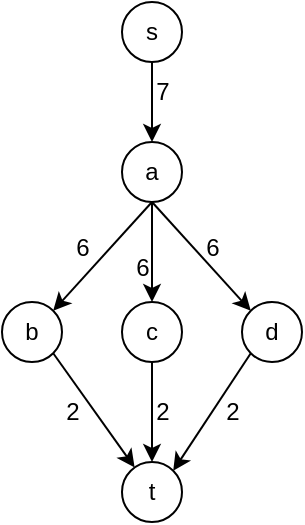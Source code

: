 <mxfile version="22.0.8" type="github">
  <diagram name="第 1 页" id="ksoOqVq-5y_1xiE1C7xc">
    <mxGraphModel dx="500" dy="277" grid="1" gridSize="10" guides="1" tooltips="1" connect="1" arrows="1" fold="1" page="1" pageScale="1" pageWidth="827" pageHeight="1169" math="0" shadow="0">
      <root>
        <mxCell id="0" />
        <mxCell id="1" parent="0" />
        <mxCell id="ypv3pf9eMWC3n3wEPKwJ-28" style="rounded=0;orthogonalLoop=1;jettySize=auto;html=1;exitX=0.5;exitY=1;exitDx=0;exitDy=0;entryX=0.5;entryY=0;entryDx=0;entryDy=0;" edge="1" parent="1" source="ypv3pf9eMWC3n3wEPKwJ-1" target="ypv3pf9eMWC3n3wEPKwJ-27">
          <mxGeometry relative="1" as="geometry" />
        </mxCell>
        <mxCell id="ypv3pf9eMWC3n3wEPKwJ-1" value="s" style="ellipse;whiteSpace=wrap;html=1;aspect=fixed;" vertex="1" parent="1">
          <mxGeometry x="240" y="130" width="30" height="30" as="geometry" />
        </mxCell>
        <mxCell id="ypv3pf9eMWC3n3wEPKwJ-2" value="t" style="ellipse;whiteSpace=wrap;html=1;aspect=fixed;" vertex="1" parent="1">
          <mxGeometry x="240" y="360" width="30" height="30" as="geometry" />
        </mxCell>
        <mxCell id="ypv3pf9eMWC3n3wEPKwJ-14" style="rounded=0;orthogonalLoop=1;jettySize=auto;html=1;exitX=0;exitY=1;exitDx=0;exitDy=0;entryX=1;entryY=0;entryDx=0;entryDy=0;" edge="1" parent="1" source="ypv3pf9eMWC3n3wEPKwJ-3" target="ypv3pf9eMWC3n3wEPKwJ-2">
          <mxGeometry relative="1" as="geometry" />
        </mxCell>
        <mxCell id="ypv3pf9eMWC3n3wEPKwJ-3" value="d" style="ellipse;whiteSpace=wrap;html=1;aspect=fixed;" vertex="1" parent="1">
          <mxGeometry x="300" y="280" width="30" height="30" as="geometry" />
        </mxCell>
        <mxCell id="ypv3pf9eMWC3n3wEPKwJ-13" style="rounded=0;orthogonalLoop=1;jettySize=auto;html=1;exitX=1;exitY=1;exitDx=0;exitDy=0;" edge="1" parent="1" source="ypv3pf9eMWC3n3wEPKwJ-4" target="ypv3pf9eMWC3n3wEPKwJ-2">
          <mxGeometry relative="1" as="geometry" />
        </mxCell>
        <mxCell id="ypv3pf9eMWC3n3wEPKwJ-4" value="b" style="ellipse;whiteSpace=wrap;html=1;aspect=fixed;" vertex="1" parent="1">
          <mxGeometry x="180" y="280" width="30" height="30" as="geometry" />
        </mxCell>
        <mxCell id="ypv3pf9eMWC3n3wEPKwJ-15" style="rounded=0;orthogonalLoop=1;jettySize=auto;html=1;exitX=0.5;exitY=1;exitDx=0;exitDy=0;entryX=0.5;entryY=0;entryDx=0;entryDy=0;" edge="1" parent="1" source="ypv3pf9eMWC3n3wEPKwJ-5" target="ypv3pf9eMWC3n3wEPKwJ-2">
          <mxGeometry relative="1" as="geometry" />
        </mxCell>
        <mxCell id="ypv3pf9eMWC3n3wEPKwJ-5" value="c" style="ellipse;whiteSpace=wrap;html=1;aspect=fixed;" vertex="1" parent="1">
          <mxGeometry x="240" y="280" width="30" height="30" as="geometry" />
        </mxCell>
        <mxCell id="ypv3pf9eMWC3n3wEPKwJ-16" value="2" style="text;html=1;align=center;verticalAlign=middle;resizable=0;points=[];autosize=1;strokeColor=none;fillColor=none;" vertex="1" parent="1">
          <mxGeometry x="280" y="320" width="30" height="30" as="geometry" />
        </mxCell>
        <mxCell id="ypv3pf9eMWC3n3wEPKwJ-17" value="2" style="text;html=1;align=center;verticalAlign=middle;resizable=0;points=[];autosize=1;strokeColor=none;fillColor=none;" vertex="1" parent="1">
          <mxGeometry x="245" y="320" width="30" height="30" as="geometry" />
        </mxCell>
        <mxCell id="ypv3pf9eMWC3n3wEPKwJ-18" value="2" style="text;html=1;align=center;verticalAlign=middle;resizable=0;points=[];autosize=1;strokeColor=none;fillColor=none;" vertex="1" parent="1">
          <mxGeometry x="200" y="320" width="30" height="30" as="geometry" />
        </mxCell>
        <mxCell id="ypv3pf9eMWC3n3wEPKwJ-30" style="rounded=0;orthogonalLoop=1;jettySize=auto;html=1;exitX=0.5;exitY=1;exitDx=0;exitDy=0;entryX=0.5;entryY=0;entryDx=0;entryDy=0;" edge="1" parent="1" source="ypv3pf9eMWC3n3wEPKwJ-27" target="ypv3pf9eMWC3n3wEPKwJ-5">
          <mxGeometry relative="1" as="geometry" />
        </mxCell>
        <mxCell id="ypv3pf9eMWC3n3wEPKwJ-31" style="rounded=0;orthogonalLoop=1;jettySize=auto;html=1;exitX=0.5;exitY=1;exitDx=0;exitDy=0;entryX=1;entryY=0;entryDx=0;entryDy=0;" edge="1" parent="1" source="ypv3pf9eMWC3n3wEPKwJ-27" target="ypv3pf9eMWC3n3wEPKwJ-4">
          <mxGeometry relative="1" as="geometry" />
        </mxCell>
        <mxCell id="ypv3pf9eMWC3n3wEPKwJ-32" style="rounded=0;orthogonalLoop=1;jettySize=auto;html=1;exitX=0.5;exitY=1;exitDx=0;exitDy=0;entryX=0;entryY=0;entryDx=0;entryDy=0;" edge="1" parent="1" source="ypv3pf9eMWC3n3wEPKwJ-27" target="ypv3pf9eMWC3n3wEPKwJ-3">
          <mxGeometry relative="1" as="geometry" />
        </mxCell>
        <mxCell id="ypv3pf9eMWC3n3wEPKwJ-27" value="a" style="ellipse;whiteSpace=wrap;html=1;aspect=fixed;" vertex="1" parent="1">
          <mxGeometry x="240" y="200" width="30" height="30" as="geometry" />
        </mxCell>
        <mxCell id="ypv3pf9eMWC3n3wEPKwJ-29" value="7" style="text;html=1;align=center;verticalAlign=middle;resizable=0;points=[];autosize=1;strokeColor=none;fillColor=none;" vertex="1" parent="1">
          <mxGeometry x="245" y="160" width="30" height="30" as="geometry" />
        </mxCell>
        <mxCell id="ypv3pf9eMWC3n3wEPKwJ-33" value="6" style="text;html=1;align=center;verticalAlign=middle;resizable=0;points=[];autosize=1;strokeColor=none;fillColor=none;" vertex="1" parent="1">
          <mxGeometry x="205" y="238" width="30" height="30" as="geometry" />
        </mxCell>
        <mxCell id="ypv3pf9eMWC3n3wEPKwJ-34" value="6" style="text;html=1;align=center;verticalAlign=middle;resizable=0;points=[];autosize=1;strokeColor=none;fillColor=none;" vertex="1" parent="1">
          <mxGeometry x="235" y="248" width="30" height="30" as="geometry" />
        </mxCell>
        <mxCell id="ypv3pf9eMWC3n3wEPKwJ-35" value="6" style="text;html=1;align=center;verticalAlign=middle;resizable=0;points=[];autosize=1;strokeColor=none;fillColor=none;" vertex="1" parent="1">
          <mxGeometry x="270" y="238" width="30" height="30" as="geometry" />
        </mxCell>
      </root>
    </mxGraphModel>
  </diagram>
</mxfile>
